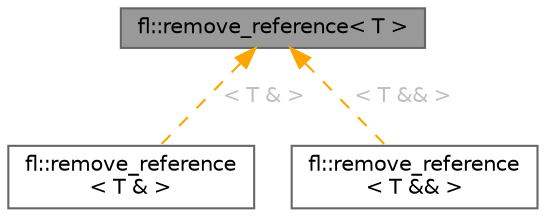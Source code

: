 digraph "fl::remove_reference&lt; T &gt;"
{
 // INTERACTIVE_SVG=YES
 // LATEX_PDF_SIZE
  bgcolor="transparent";
  edge [fontname=Helvetica,fontsize=10,labelfontname=Helvetica,labelfontsize=10];
  node [fontname=Helvetica,fontsize=10,shape=box,height=0.2,width=0.4];
  Node1 [id="Node000001",label="fl::remove_reference\< T \>",height=0.2,width=0.4,color="gray40", fillcolor="grey60", style="filled", fontcolor="black",tooltip=" "];
  Node1 -> Node2 [id="edge1_Node000001_Node000002",dir="back",color="orange",style="dashed",tooltip=" ",label=" \< T & \>",fontcolor="grey" ];
  Node2 [id="Node000002",label="fl::remove_reference\l\< T & \>",height=0.2,width=0.4,color="gray40", fillcolor="white", style="filled",URL="$d4/d36/namespacefl.html#db/df6/structfl_1_1remove__reference_3_01_t_01_6_01_4",tooltip=" "];
  Node1 -> Node3 [id="edge2_Node000001_Node000003",dir="back",color="orange",style="dashed",tooltip=" ",label=" \< T && \>",fontcolor="grey" ];
  Node3 [id="Node000003",label="fl::remove_reference\l\< T && \>",height=0.2,width=0.4,color="gray40", fillcolor="white", style="filled",URL="$d4/d36/namespacefl.html#d3/d5a/structfl_1_1remove__reference_3_01_t_01_6_6_01_4",tooltip=" "];
}
